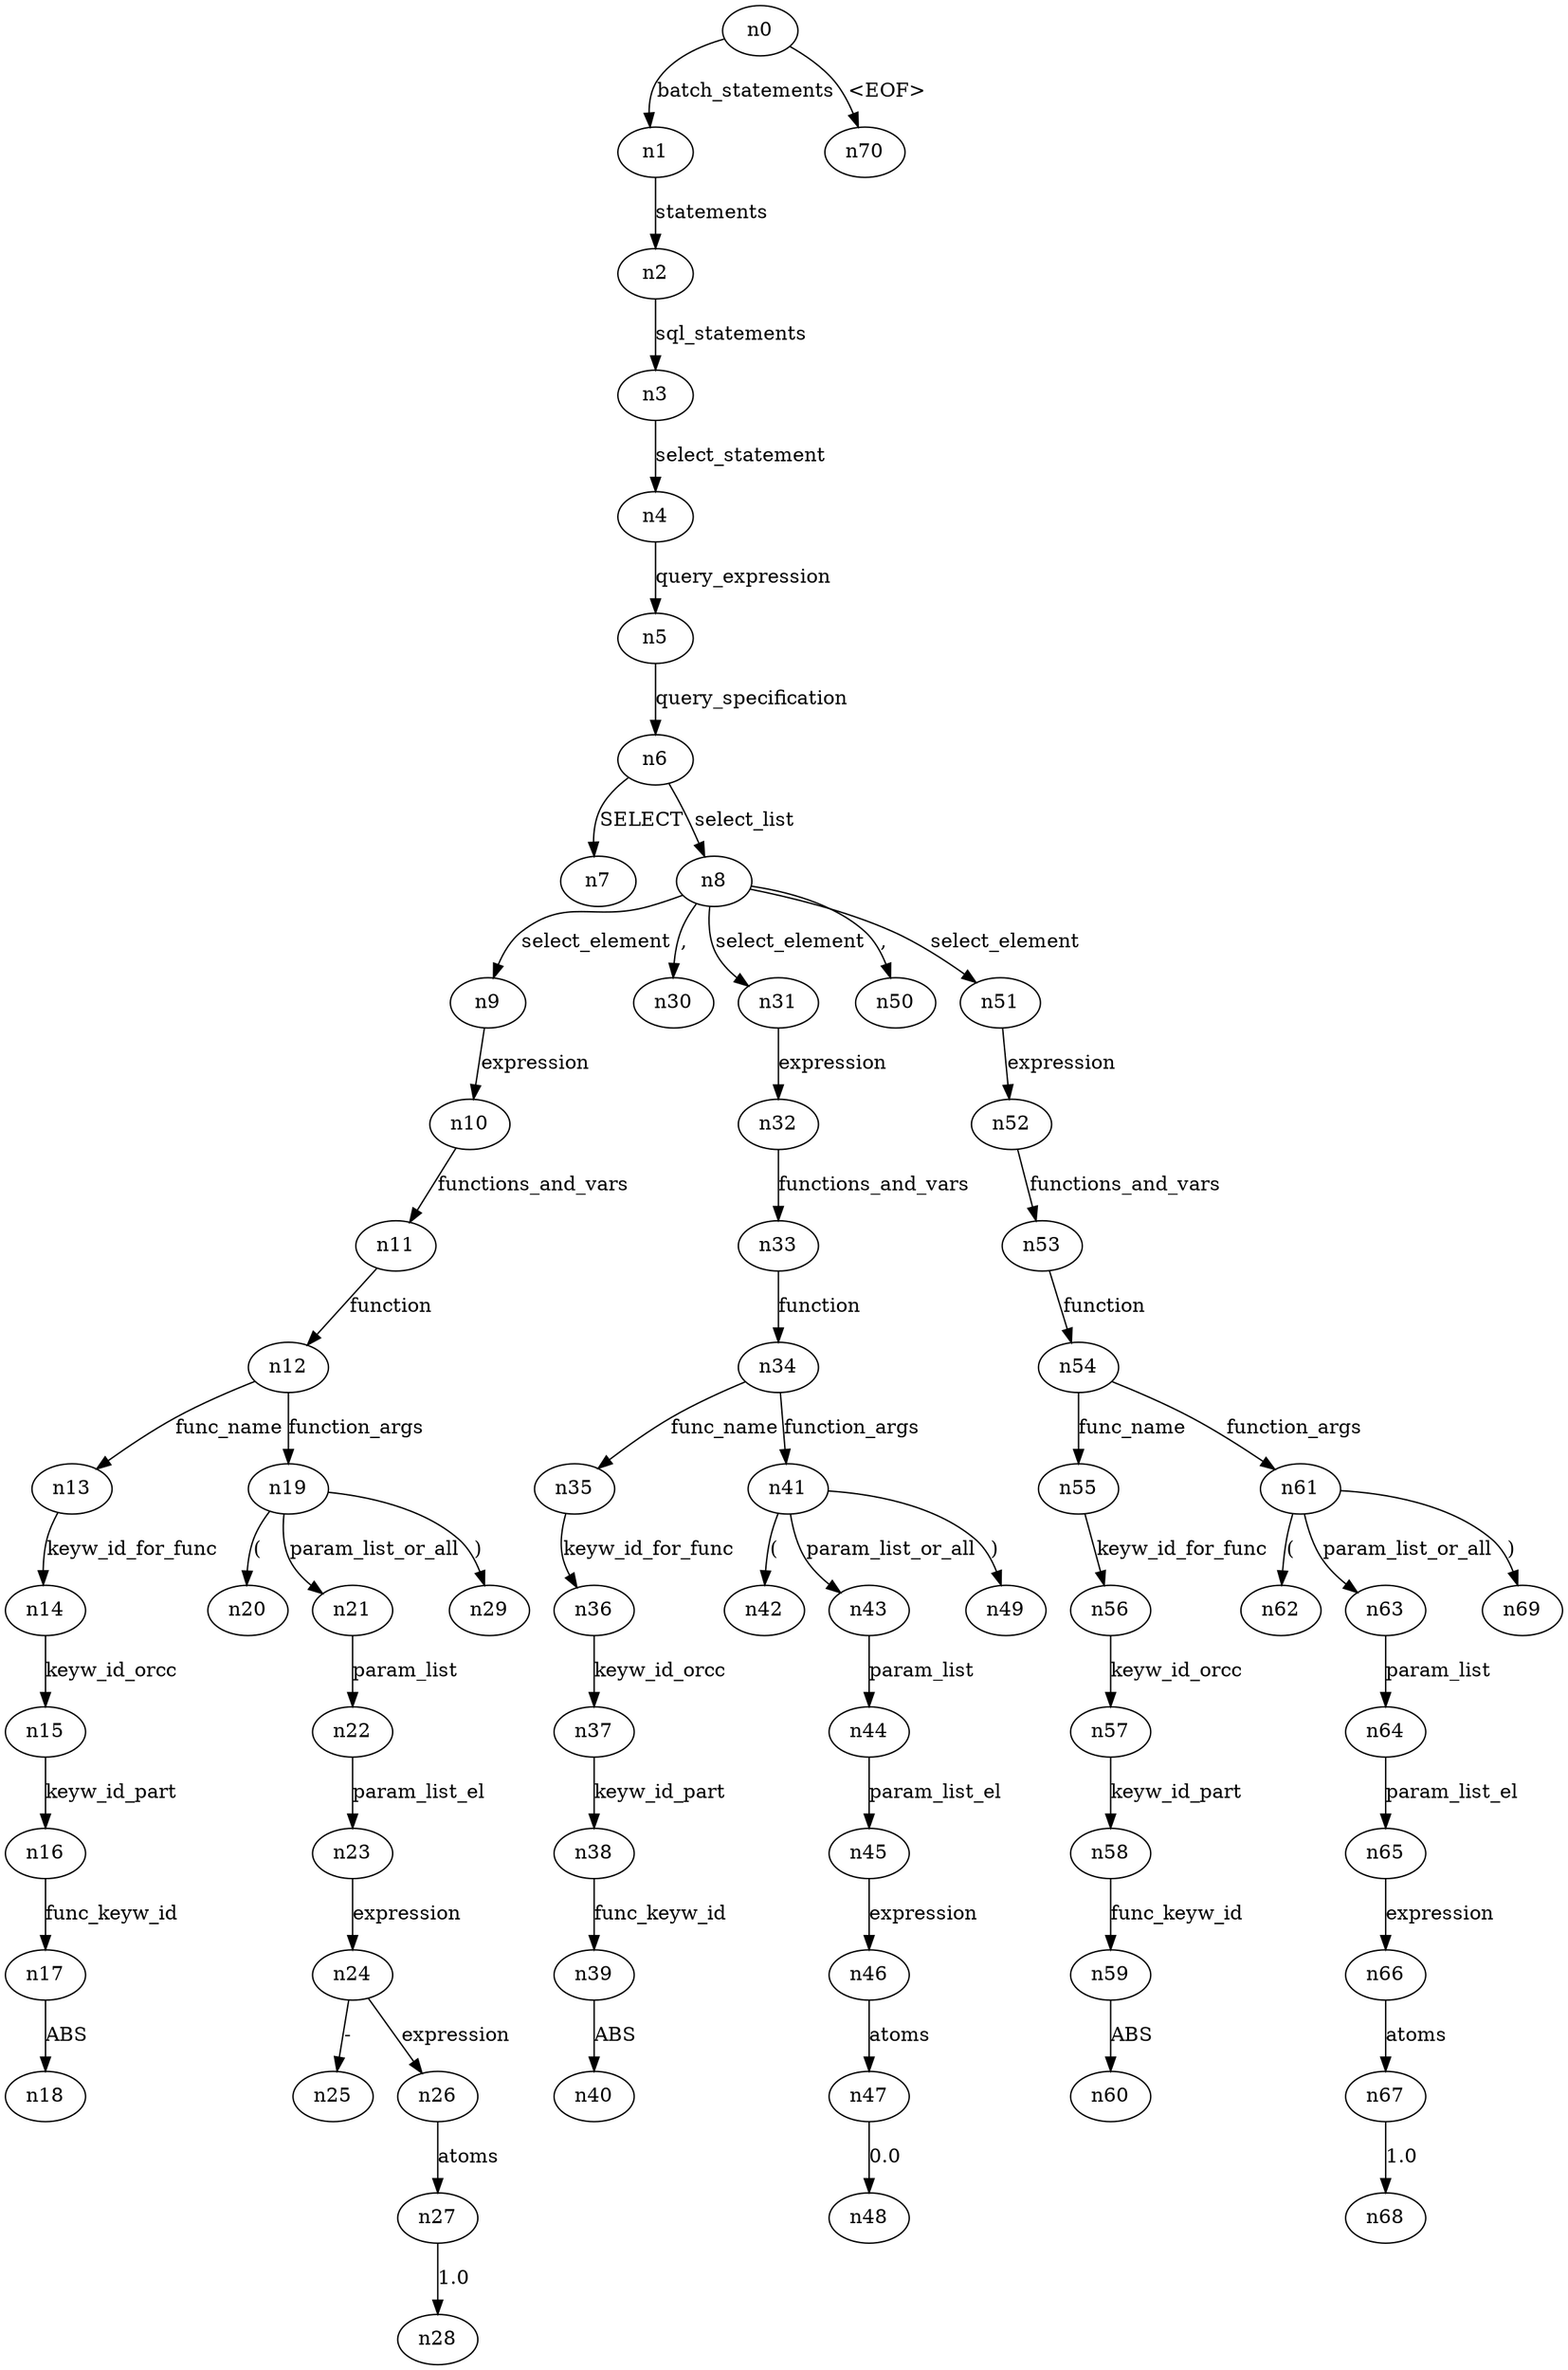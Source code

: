 digraph ParseTree {
  n0 -> n1 [label="batch_statements"];
  n1 -> n2 [label="statements"];
  n2 -> n3 [label="sql_statements"];
  n3 -> n4 [label="select_statement"];
  n4 -> n5 [label="query_expression"];
  n5 -> n6 [label="query_specification"];
  n6 -> n7 [label="SELECT"];
  n6 -> n8 [label="select_list"];
  n8 -> n9 [label="select_element"];
  n9 -> n10 [label="expression"];
  n10 -> n11 [label="functions_and_vars"];
  n11 -> n12 [label="function"];
  n12 -> n13 [label="func_name"];
  n13 -> n14 [label="keyw_id_for_func"];
  n14 -> n15 [label="keyw_id_orcc"];
  n15 -> n16 [label="keyw_id_part"];
  n16 -> n17 [label="func_keyw_id"];
  n17 -> n18 [label="ABS"];
  n12 -> n19 [label="function_args"];
  n19 -> n20 [label="("];
  n19 -> n21 [label="param_list_or_all"];
  n21 -> n22 [label="param_list"];
  n22 -> n23 [label="param_list_el"];
  n23 -> n24 [label="expression"];
  n24 -> n25 [label="-"];
  n24 -> n26 [label="expression"];
  n26 -> n27 [label="atoms"];
  n27 -> n28 [label="1.0"];
  n19 -> n29 [label=")"];
  n8 -> n30 [label=","];
  n8 -> n31 [label="select_element"];
  n31 -> n32 [label="expression"];
  n32 -> n33 [label="functions_and_vars"];
  n33 -> n34 [label="function"];
  n34 -> n35 [label="func_name"];
  n35 -> n36 [label="keyw_id_for_func"];
  n36 -> n37 [label="keyw_id_orcc"];
  n37 -> n38 [label="keyw_id_part"];
  n38 -> n39 [label="func_keyw_id"];
  n39 -> n40 [label="ABS"];
  n34 -> n41 [label="function_args"];
  n41 -> n42 [label="("];
  n41 -> n43 [label="param_list_or_all"];
  n43 -> n44 [label="param_list"];
  n44 -> n45 [label="param_list_el"];
  n45 -> n46 [label="expression"];
  n46 -> n47 [label="atoms"];
  n47 -> n48 [label="0.0"];
  n41 -> n49 [label=")"];
  n8 -> n50 [label=","];
  n8 -> n51 [label="select_element"];
  n51 -> n52 [label="expression"];
  n52 -> n53 [label="functions_and_vars"];
  n53 -> n54 [label="function"];
  n54 -> n55 [label="func_name"];
  n55 -> n56 [label="keyw_id_for_func"];
  n56 -> n57 [label="keyw_id_orcc"];
  n57 -> n58 [label="keyw_id_part"];
  n58 -> n59 [label="func_keyw_id"];
  n59 -> n60 [label="ABS"];
  n54 -> n61 [label="function_args"];
  n61 -> n62 [label="("];
  n61 -> n63 [label="param_list_or_all"];
  n63 -> n64 [label="param_list"];
  n64 -> n65 [label="param_list_el"];
  n65 -> n66 [label="expression"];
  n66 -> n67 [label="atoms"];
  n67 -> n68 [label="1.0"];
  n61 -> n69 [label=")"];
  n0 -> n70 [label="<EOF>"];
}